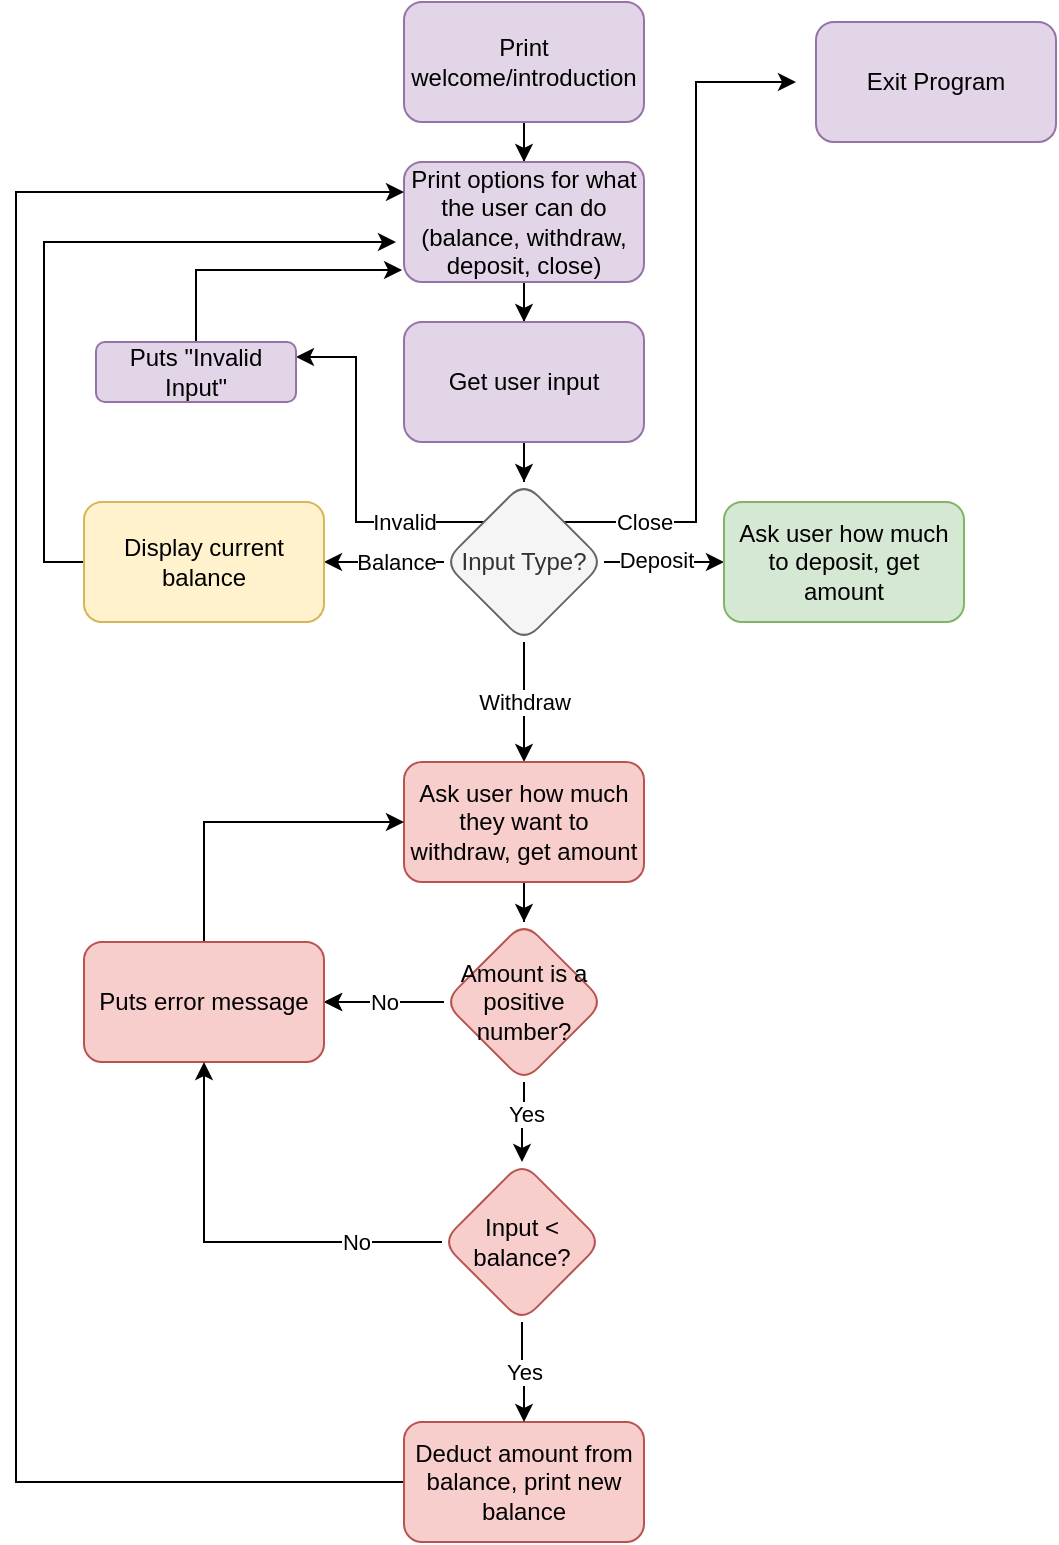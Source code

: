 <mxfile version="13.10.8" type="github">
  <diagram id="HpTrLbnlSJHPlYKzerR4" name="Page-1">
    <mxGraphModel dx="946" dy="623" grid="1" gridSize="10" guides="1" tooltips="1" connect="1" arrows="1" fold="1" page="1" pageScale="1" pageWidth="827" pageHeight="1169" math="0" shadow="0">
      <root>
        <mxCell id="0" />
        <mxCell id="1" parent="0" />
        <mxCell id="xloOihyxUb7RViInRWzp-3" value="" style="edgeStyle=orthogonalEdgeStyle;rounded=0;orthogonalLoop=1;jettySize=auto;html=1;" edge="1" parent="1" source="xloOihyxUb7RViInRWzp-1" target="xloOihyxUb7RViInRWzp-2">
          <mxGeometry relative="1" as="geometry" />
        </mxCell>
        <mxCell id="xloOihyxUb7RViInRWzp-1" value="Print welcome/introduction" style="rounded=1;whiteSpace=wrap;html=1;fillColor=#e1d5e7;strokeColor=#9673a6;" vertex="1" parent="1">
          <mxGeometry x="354" y="40" width="120" height="60" as="geometry" />
        </mxCell>
        <mxCell id="xloOihyxUb7RViInRWzp-5" value="" style="edgeStyle=orthogonalEdgeStyle;rounded=0;orthogonalLoop=1;jettySize=auto;html=1;" edge="1" parent="1" source="xloOihyxUb7RViInRWzp-2" target="xloOihyxUb7RViInRWzp-4">
          <mxGeometry relative="1" as="geometry" />
        </mxCell>
        <mxCell id="xloOihyxUb7RViInRWzp-2" value="Print options for what the user can do (balance, withdraw, deposit, close)" style="whiteSpace=wrap;html=1;rounded=1;fillColor=#e1d5e7;strokeColor=#9673a6;" vertex="1" parent="1">
          <mxGeometry x="354" y="120" width="120" height="60" as="geometry" />
        </mxCell>
        <mxCell id="xloOihyxUb7RViInRWzp-7" value="" style="edgeStyle=orthogonalEdgeStyle;rounded=0;orthogonalLoop=1;jettySize=auto;html=1;" edge="1" parent="1" source="xloOihyxUb7RViInRWzp-4" target="xloOihyxUb7RViInRWzp-6">
          <mxGeometry relative="1" as="geometry" />
        </mxCell>
        <mxCell id="xloOihyxUb7RViInRWzp-4" value="Get user input" style="whiteSpace=wrap;html=1;rounded=1;strokeColor=#9673a6;fillColor=#e1d5e7;" vertex="1" parent="1">
          <mxGeometry x="354" y="200" width="120" height="60" as="geometry" />
        </mxCell>
        <mxCell id="xloOihyxUb7RViInRWzp-9" value="" style="edgeStyle=orthogonalEdgeStyle;rounded=0;orthogonalLoop=1;jettySize=auto;html=1;" edge="1" parent="1" source="xloOihyxUb7RViInRWzp-6" target="xloOihyxUb7RViInRWzp-8">
          <mxGeometry relative="1" as="geometry" />
        </mxCell>
        <mxCell id="xloOihyxUb7RViInRWzp-10" value="Balance" style="edgeLabel;html=1;align=center;verticalAlign=middle;resizable=0;points=[];" vertex="1" connectable="0" parent="xloOihyxUb7RViInRWzp-9">
          <mxGeometry x="-0.5" relative="1" as="geometry">
            <mxPoint x="-9" as="offset" />
          </mxGeometry>
        </mxCell>
        <mxCell id="xloOihyxUb7RViInRWzp-12" value="" style="edgeStyle=orthogonalEdgeStyle;rounded=0;orthogonalLoop=1;jettySize=auto;html=1;" edge="1" parent="1" source="xloOihyxUb7RViInRWzp-6" target="xloOihyxUb7RViInRWzp-11">
          <mxGeometry relative="1" as="geometry" />
        </mxCell>
        <mxCell id="xloOihyxUb7RViInRWzp-13" value="Withdraw" style="edgeLabel;html=1;align=center;verticalAlign=middle;resizable=0;points=[];" vertex="1" connectable="0" parent="xloOihyxUb7RViInRWzp-12">
          <mxGeometry x="-0.333" y="-2" relative="1" as="geometry">
            <mxPoint x="2" y="10" as="offset" />
          </mxGeometry>
        </mxCell>
        <mxCell id="xloOihyxUb7RViInRWzp-15" value="" style="edgeStyle=orthogonalEdgeStyle;rounded=0;orthogonalLoop=1;jettySize=auto;html=1;" edge="1" parent="1" source="xloOihyxUb7RViInRWzp-6" target="xloOihyxUb7RViInRWzp-14">
          <mxGeometry relative="1" as="geometry" />
        </mxCell>
        <mxCell id="xloOihyxUb7RViInRWzp-16" value="Deposit" style="edgeLabel;html=1;align=center;verticalAlign=middle;resizable=0;points=[];" vertex="1" connectable="0" parent="xloOihyxUb7RViInRWzp-15">
          <mxGeometry x="-0.133" y="1" relative="1" as="geometry">
            <mxPoint as="offset" />
          </mxGeometry>
        </mxCell>
        <mxCell id="xloOihyxUb7RViInRWzp-17" style="edgeStyle=orthogonalEdgeStyle;rounded=0;orthogonalLoop=1;jettySize=auto;html=1;exitX=1;exitY=0;exitDx=0;exitDy=0;" edge="1" parent="1" source="xloOihyxUb7RViInRWzp-6">
          <mxGeometry relative="1" as="geometry">
            <mxPoint x="550" y="80" as="targetPoint" />
            <Array as="points">
              <mxPoint x="500" y="300" />
            </Array>
          </mxGeometry>
        </mxCell>
        <mxCell id="xloOihyxUb7RViInRWzp-19" value="Close" style="edgeLabel;html=1;align=center;verticalAlign=middle;resizable=0;points=[];" vertex="1" connectable="0" parent="xloOihyxUb7RViInRWzp-17">
          <mxGeometry x="-0.101" y="-1" relative="1" as="geometry">
            <mxPoint x="-27" y="85" as="offset" />
          </mxGeometry>
        </mxCell>
        <mxCell id="xloOihyxUb7RViInRWzp-20" style="edgeStyle=orthogonalEdgeStyle;rounded=0;orthogonalLoop=1;jettySize=auto;html=1;exitX=0;exitY=0;exitDx=0;exitDy=0;entryX=1;entryY=0.25;entryDx=0;entryDy=0;" edge="1" parent="1" source="xloOihyxUb7RViInRWzp-6" target="xloOihyxUb7RViInRWzp-21">
          <mxGeometry relative="1" as="geometry">
            <mxPoint x="320" y="220" as="targetPoint" />
            <Array as="points">
              <mxPoint x="330" y="300" />
              <mxPoint x="330" y="218" />
            </Array>
          </mxGeometry>
        </mxCell>
        <mxCell id="xloOihyxUb7RViInRWzp-32" value="Invalid" style="edgeLabel;html=1;align=center;verticalAlign=middle;resizable=0;points=[];" vertex="1" connectable="0" parent="xloOihyxUb7RViInRWzp-20">
          <mxGeometry x="-0.468" relative="1" as="geometry">
            <mxPoint x="7.06" as="offset" />
          </mxGeometry>
        </mxCell>
        <mxCell id="xloOihyxUb7RViInRWzp-6" value="Input Type?" style="rhombus;whiteSpace=wrap;html=1;rounded=1;fillColor=#f5f5f5;strokeColor=#666666;fontColor=#333333;" vertex="1" parent="1">
          <mxGeometry x="374" y="280" width="80" height="80" as="geometry" />
        </mxCell>
        <mxCell id="xloOihyxUb7RViInRWzp-23" style="edgeStyle=orthogonalEdgeStyle;rounded=0;orthogonalLoop=1;jettySize=auto;html=1;exitX=0;exitY=0.5;exitDx=0;exitDy=0;" edge="1" parent="1" source="xloOihyxUb7RViInRWzp-8">
          <mxGeometry relative="1" as="geometry">
            <mxPoint x="350" y="160" as="targetPoint" />
            <Array as="points">
              <mxPoint x="174" y="320" />
              <mxPoint x="174" y="160" />
              <mxPoint x="350" y="160" />
            </Array>
          </mxGeometry>
        </mxCell>
        <mxCell id="xloOihyxUb7RViInRWzp-8" value="Display current balance" style="whiteSpace=wrap;html=1;rounded=1;strokeColor=#d6b656;fillColor=#fff2cc;" vertex="1" parent="1">
          <mxGeometry x="194" y="290" width="120" height="60" as="geometry" />
        </mxCell>
        <mxCell id="xloOihyxUb7RViInRWzp-25" value="" style="edgeStyle=orthogonalEdgeStyle;rounded=0;orthogonalLoop=1;jettySize=auto;html=1;" edge="1" parent="1" source="xloOihyxUb7RViInRWzp-11" target="xloOihyxUb7RViInRWzp-24">
          <mxGeometry relative="1" as="geometry" />
        </mxCell>
        <mxCell id="xloOihyxUb7RViInRWzp-11" value="Ask user how much they want to withdraw, get amount" style="whiteSpace=wrap;html=1;rounded=1;strokeColor=#b85450;fillColor=#f8cecc;" vertex="1" parent="1">
          <mxGeometry x="354" y="420" width="120" height="60" as="geometry" />
        </mxCell>
        <mxCell id="xloOihyxUb7RViInRWzp-14" value="Ask user how much to deposit, get amount" style="whiteSpace=wrap;html=1;rounded=1;strokeColor=#82b366;fillColor=#d5e8d4;" vertex="1" parent="1">
          <mxGeometry x="514" y="290" width="120" height="60" as="geometry" />
        </mxCell>
        <mxCell id="xloOihyxUb7RViInRWzp-18" value="Exit Program" style="rounded=1;whiteSpace=wrap;html=1;fillColor=#e1d5e7;strokeColor=#9673a6;" vertex="1" parent="1">
          <mxGeometry x="560" y="50" width="120" height="60" as="geometry" />
        </mxCell>
        <mxCell id="xloOihyxUb7RViInRWzp-22" style="edgeStyle=orthogonalEdgeStyle;rounded=0;orthogonalLoop=1;jettySize=auto;html=1;exitX=0.5;exitY=0;exitDx=0;exitDy=0;entryX=-0.008;entryY=0.9;entryDx=0;entryDy=0;entryPerimeter=0;" edge="1" parent="1" source="xloOihyxUb7RViInRWzp-21" target="xloOihyxUb7RViInRWzp-2">
          <mxGeometry relative="1" as="geometry" />
        </mxCell>
        <mxCell id="xloOihyxUb7RViInRWzp-21" value="Puts &quot;Invalid Input&quot;" style="rounded=1;whiteSpace=wrap;html=1;fillColor=#e1d5e7;strokeColor=#9673a6;" vertex="1" parent="1">
          <mxGeometry x="200" y="210" width="100" height="30" as="geometry" />
        </mxCell>
        <mxCell id="xloOihyxUb7RViInRWzp-30" value="" style="edgeStyle=orthogonalEdgeStyle;rounded=0;orthogonalLoop=1;jettySize=auto;html=1;" edge="1" parent="1" source="xloOihyxUb7RViInRWzp-24" target="xloOihyxUb7RViInRWzp-29">
          <mxGeometry relative="1" as="geometry" />
        </mxCell>
        <mxCell id="xloOihyxUb7RViInRWzp-35" value="" style="edgeStyle=orthogonalEdgeStyle;rounded=0;orthogonalLoop=1;jettySize=auto;html=1;" edge="1" parent="1" source="xloOihyxUb7RViInRWzp-24" target="xloOihyxUb7RViInRWzp-34">
          <mxGeometry relative="1" as="geometry" />
        </mxCell>
        <mxCell id="xloOihyxUb7RViInRWzp-39" value="Yes" style="edgeLabel;html=1;align=center;verticalAlign=middle;resizable=0;points=[];" vertex="1" connectable="0" parent="xloOihyxUb7RViInRWzp-35">
          <mxGeometry x="-0.256" y="1" relative="1" as="geometry">
            <mxPoint as="offset" />
          </mxGeometry>
        </mxCell>
        <mxCell id="xloOihyxUb7RViInRWzp-40" value="No" style="edgeStyle=orthogonalEdgeStyle;rounded=0;orthogonalLoop=1;jettySize=auto;html=1;" edge="1" parent="1" source="xloOihyxUb7RViInRWzp-24" target="xloOihyxUb7RViInRWzp-29">
          <mxGeometry relative="1" as="geometry" />
        </mxCell>
        <mxCell id="xloOihyxUb7RViInRWzp-24" value="Amount is a positive number?" style="rhombus;whiteSpace=wrap;html=1;rounded=1;strokeColor=#b85450;fillColor=#f8cecc;" vertex="1" parent="1">
          <mxGeometry x="374" y="500" width="80" height="80" as="geometry" />
        </mxCell>
        <mxCell id="xloOihyxUb7RViInRWzp-33" style="edgeStyle=orthogonalEdgeStyle;rounded=0;orthogonalLoop=1;jettySize=auto;html=1;exitX=0;exitY=0.5;exitDx=0;exitDy=0;entryX=0;entryY=0.25;entryDx=0;entryDy=0;" edge="1" parent="1" source="xloOihyxUb7RViInRWzp-26" target="xloOihyxUb7RViInRWzp-2">
          <mxGeometry relative="1" as="geometry">
            <mxPoint x="90" y="140" as="targetPoint" />
            <Array as="points">
              <mxPoint x="160" y="780" />
              <mxPoint x="160" y="135" />
            </Array>
          </mxGeometry>
        </mxCell>
        <mxCell id="xloOihyxUb7RViInRWzp-26" value="Deduct amount from balance, print new balance" style="whiteSpace=wrap;html=1;rounded=1;strokeColor=#b85450;fillColor=#f8cecc;" vertex="1" parent="1">
          <mxGeometry x="354" y="750" width="120" height="60" as="geometry" />
        </mxCell>
        <mxCell id="xloOihyxUb7RViInRWzp-31" style="edgeStyle=orthogonalEdgeStyle;rounded=0;orthogonalLoop=1;jettySize=auto;html=1;exitX=0.5;exitY=0;exitDx=0;exitDy=0;entryX=0;entryY=0.5;entryDx=0;entryDy=0;" edge="1" parent="1" source="xloOihyxUb7RViInRWzp-29" target="xloOihyxUb7RViInRWzp-11">
          <mxGeometry relative="1" as="geometry" />
        </mxCell>
        <mxCell id="xloOihyxUb7RViInRWzp-29" value="Puts error message" style="whiteSpace=wrap;html=1;rounded=1;strokeColor=#b85450;fillColor=#f8cecc;" vertex="1" parent="1">
          <mxGeometry x="194" y="510" width="120" height="60" as="geometry" />
        </mxCell>
        <mxCell id="xloOihyxUb7RViInRWzp-36" style="edgeStyle=orthogonalEdgeStyle;rounded=0;orthogonalLoop=1;jettySize=auto;html=1;exitX=0;exitY=0.5;exitDx=0;exitDy=0;entryX=0.5;entryY=1;entryDx=0;entryDy=0;" edge="1" parent="1" source="xloOihyxUb7RViInRWzp-34" target="xloOihyxUb7RViInRWzp-29">
          <mxGeometry relative="1" as="geometry" />
        </mxCell>
        <mxCell id="xloOihyxUb7RViInRWzp-37" value="No" style="edgeLabel;html=1;align=center;verticalAlign=middle;resizable=0;points=[];" vertex="1" connectable="0" parent="xloOihyxUb7RViInRWzp-36">
          <mxGeometry x="-0.23" y="-2" relative="1" as="geometry">
            <mxPoint x="37" y="2" as="offset" />
          </mxGeometry>
        </mxCell>
        <mxCell id="xloOihyxUb7RViInRWzp-38" value="Yes" style="edgeStyle=orthogonalEdgeStyle;rounded=0;orthogonalLoop=1;jettySize=auto;html=1;exitX=0.5;exitY=1;exitDx=0;exitDy=0;entryX=0.5;entryY=0;entryDx=0;entryDy=0;" edge="1" parent="1" source="xloOihyxUb7RViInRWzp-34" target="xloOihyxUb7RViInRWzp-26">
          <mxGeometry relative="1" as="geometry" />
        </mxCell>
        <mxCell id="xloOihyxUb7RViInRWzp-34" value="Input &amp;lt; balance?" style="rhombus;whiteSpace=wrap;html=1;rounded=1;strokeColor=#b85450;fillColor=#f8cecc;" vertex="1" parent="1">
          <mxGeometry x="373" y="620" width="80" height="80" as="geometry" />
        </mxCell>
      </root>
    </mxGraphModel>
  </diagram>
</mxfile>
